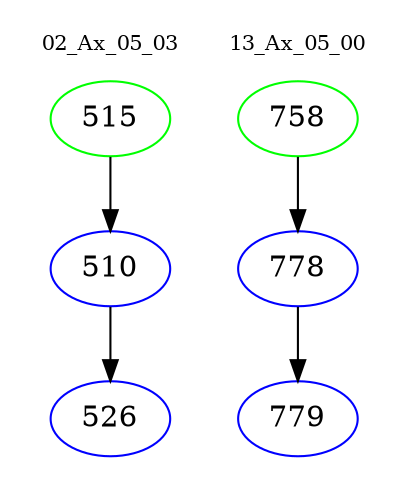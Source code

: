 digraph{
subgraph cluster_0 {
color = white
label = "02_Ax_05_03";
fontsize=10;
T0_515 [label="515", color="green"]
T0_515 -> T0_510 [color="black"]
T0_510 [label="510", color="blue"]
T0_510 -> T0_526 [color="black"]
T0_526 [label="526", color="blue"]
}
subgraph cluster_1 {
color = white
label = "13_Ax_05_00";
fontsize=10;
T1_758 [label="758", color="green"]
T1_758 -> T1_778 [color="black"]
T1_778 [label="778", color="blue"]
T1_778 -> T1_779 [color="black"]
T1_779 [label="779", color="blue"]
}
}
